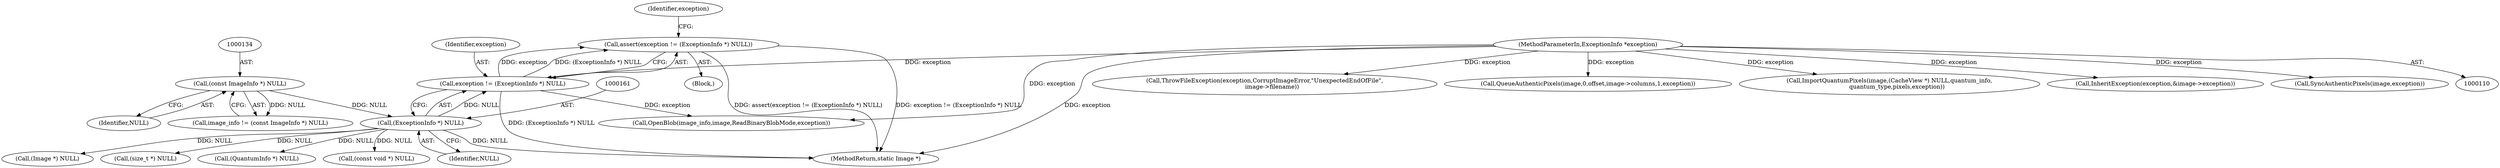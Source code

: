 digraph "0_ImageMagick_f6e9d0d9955e85bdd7540b251cd50d598dacc5e6_14@API" {
"1000157" [label="(Call,assert(exception != (ExceptionInfo *) NULL))"];
"1000158" [label="(Call,exception != (ExceptionInfo *) NULL)"];
"1000112" [label="(MethodParameterIn,ExceptionInfo *exception)"];
"1000160" [label="(Call,(ExceptionInfo *) NULL)"];
"1000133" [label="(Call,(const ImageInfo *) NULL)"];
"1003245" [label="(Call,ThrowFileException(exception,CorruptImageError,\"UnexpectedEndOfFile\",\n        image->filename))"];
"1003259" [label="(MethodReturn,static Image *)"];
"1000162" [label="(Identifier,NULL)"];
"1000113" [label="(Block,)"];
"1003180" [label="(Call,QueueAuthenticPixels(image,0,offset,image->columns,1,exception))"];
"1000135" [label="(Identifier,NULL)"];
"1000159" [label="(Identifier,exception)"];
"1000133" [label="(Call,(const ImageInfo *) NULL)"];
"1000158" [label="(Call,exception != (ExceptionInfo *) NULL)"];
"1002694" [label="(Call,(const void *) NULL)"];
"1000166" [label="(Identifier,exception)"];
"1000131" [label="(Call,image_info != (const ImageInfo *) NULL)"];
"1003202" [label="(Call,ImportQuantumPixels(image,(CacheView *) NULL,quantum_info,\n        quantum_type,pixels,exception))"];
"1002781" [label="(Call,InheritException(exception,&image->exception))"];
"1000157" [label="(Call,assert(exception != (ExceptionInfo *) NULL))"];
"1000175" [label="(Call,OpenBlob(image_info,image,ReadBinaryBlobMode,exception))"];
"1000190" [label="(Call,(Image *) NULL)"];
"1000478" [label="(Call,(size_t *) NULL)"];
"1003216" [label="(Call,SyncAuthenticPixels(image,exception))"];
"1000160" [label="(Call,(ExceptionInfo *) NULL)"];
"1000112" [label="(MethodParameterIn,ExceptionInfo *exception)"];
"1003068" [label="(Call,(QuantumInfo *) NULL)"];
"1000157" -> "1000113"  [label="AST: "];
"1000157" -> "1000158"  [label="CFG: "];
"1000158" -> "1000157"  [label="AST: "];
"1000166" -> "1000157"  [label="CFG: "];
"1000157" -> "1003259"  [label="DDG: assert(exception != (ExceptionInfo *) NULL)"];
"1000157" -> "1003259"  [label="DDG: exception != (ExceptionInfo *) NULL"];
"1000158" -> "1000157"  [label="DDG: exception"];
"1000158" -> "1000157"  [label="DDG: (ExceptionInfo *) NULL"];
"1000158" -> "1000160"  [label="CFG: "];
"1000159" -> "1000158"  [label="AST: "];
"1000160" -> "1000158"  [label="AST: "];
"1000158" -> "1003259"  [label="DDG: (ExceptionInfo *) NULL"];
"1000112" -> "1000158"  [label="DDG: exception"];
"1000160" -> "1000158"  [label="DDG: NULL"];
"1000158" -> "1000175"  [label="DDG: exception"];
"1000112" -> "1000110"  [label="AST: "];
"1000112" -> "1003259"  [label="DDG: exception"];
"1000112" -> "1000175"  [label="DDG: exception"];
"1000112" -> "1002781"  [label="DDG: exception"];
"1000112" -> "1003180"  [label="DDG: exception"];
"1000112" -> "1003202"  [label="DDG: exception"];
"1000112" -> "1003216"  [label="DDG: exception"];
"1000112" -> "1003245"  [label="DDG: exception"];
"1000160" -> "1000162"  [label="CFG: "];
"1000161" -> "1000160"  [label="AST: "];
"1000162" -> "1000160"  [label="AST: "];
"1000160" -> "1003259"  [label="DDG: NULL"];
"1000133" -> "1000160"  [label="DDG: NULL"];
"1000160" -> "1000190"  [label="DDG: NULL"];
"1000160" -> "1000478"  [label="DDG: NULL"];
"1000160" -> "1002694"  [label="DDG: NULL"];
"1000160" -> "1003068"  [label="DDG: NULL"];
"1000133" -> "1000131"  [label="AST: "];
"1000133" -> "1000135"  [label="CFG: "];
"1000134" -> "1000133"  [label="AST: "];
"1000135" -> "1000133"  [label="AST: "];
"1000131" -> "1000133"  [label="CFG: "];
"1000133" -> "1000131"  [label="DDG: NULL"];
}
